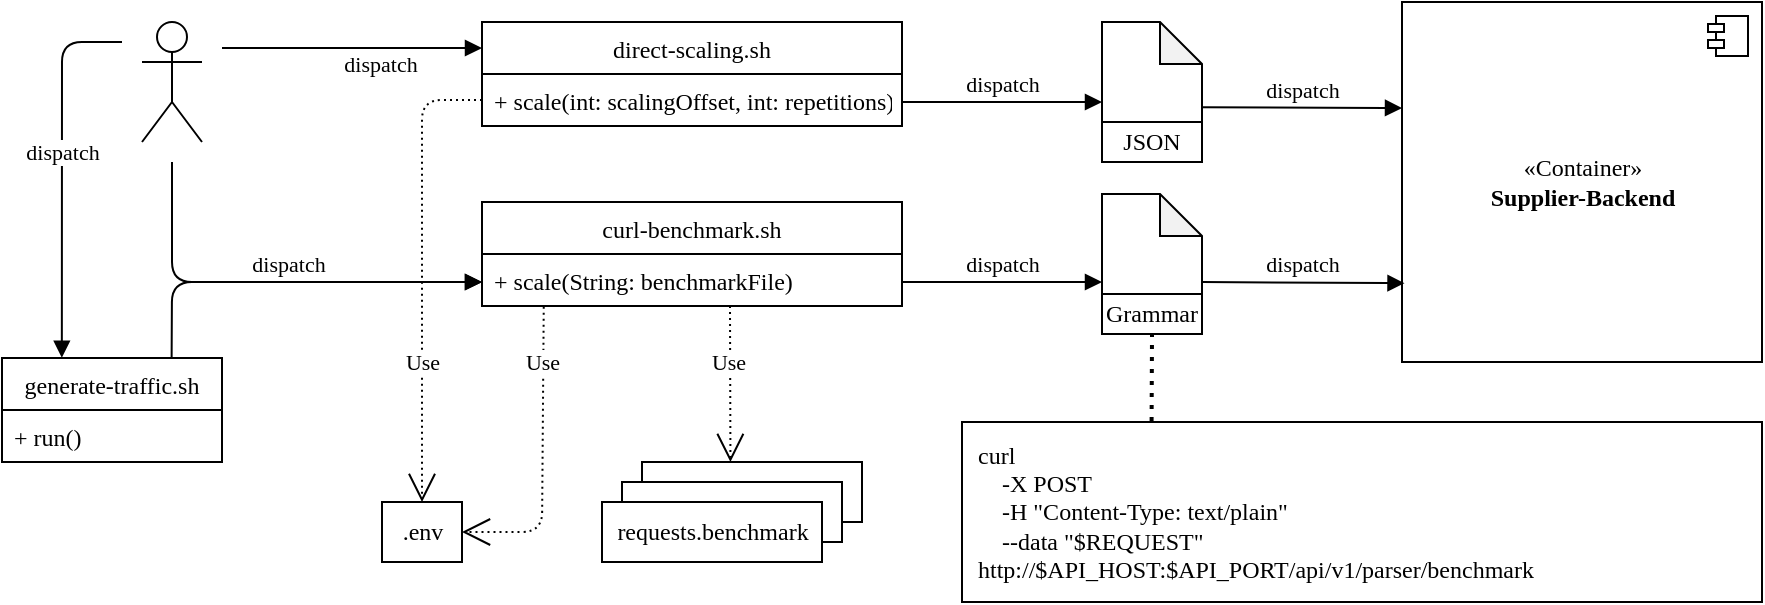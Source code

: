 <mxfile version="14.8.5" type="device" pages="4"><diagram name="Page-1" id="b5b7bab2-c9e2-2cf4-8b2a-24fd1a2a6d21"><mxGraphModel dx="675" dy="418" grid="1" gridSize="10" guides="1" tooltips="1" connect="1" arrows="1" fold="1" page="1" pageScale="1" pageWidth="827" pageHeight="1169" background="none" math="0" shadow="0"><root><mxCell id="0"/><mxCell id="1" parent="0"/><mxCell id="7fJfM2HBCUQq2p6MYu6D-7" value="«Container»&lt;br&gt;&lt;b&gt;Supplier-Backend&lt;/b&gt;" style="html=1;dropTarget=0;fontFamily=knuth;" parent="1" vertex="1"><mxGeometry x="1010" y="180" width="180" height="180" as="geometry"/></mxCell><mxCell id="7fJfM2HBCUQq2p6MYu6D-8" value="" style="shape=module;jettyWidth=8;jettyHeight=4;" parent="7fJfM2HBCUQq2p6MYu6D-7" vertex="1"><mxGeometry x="1" width="20" height="20" relative="1" as="geometry"><mxPoint x="-27" y="7" as="offset"/></mxGeometry></mxCell><mxCell id="7fJfM2HBCUQq2p6MYu6D-11" value="" style="shape=note;whiteSpace=wrap;html=1;backgroundOutline=1;darkOpacity=0.05;fontFamily=knuth;size=21;" parent="1" vertex="1"><mxGeometry x="860" y="190" width="50" height="50" as="geometry"/></mxCell><mxCell id="7fJfM2HBCUQq2p6MYu6D-12" value="JSON" style="rounded=0;whiteSpace=wrap;html=1;fontFamily=knuth;" parent="1" vertex="1"><mxGeometry x="860" y="240" width="50" height="20" as="geometry"/></mxCell><mxCell id="7fJfM2HBCUQq2p6MYu6D-13" value="" style="shape=note;whiteSpace=wrap;html=1;backgroundOutline=1;darkOpacity=0.05;fontFamily=knuth;size=21;" parent="1" vertex="1"><mxGeometry x="860" y="276" width="50" height="50" as="geometry"/></mxCell><mxCell id="7fJfM2HBCUQq2p6MYu6D-14" value="Grammar" style="rounded=0;whiteSpace=wrap;html=1;fontFamily=knuth;" parent="1" vertex="1"><mxGeometry x="860" y="326" width="50" height="20" as="geometry"/></mxCell><mxCell id="7fJfM2HBCUQq2p6MYu6D-15" value="dispatch" style="html=1;verticalAlign=bottom;endArrow=block;fontFamily=knuth;" parent="1" edge="1"><mxGeometry width="80" relative="1" as="geometry"><mxPoint x="910" y="232.58" as="sourcePoint"/><mxPoint x="1010" y="233" as="targetPoint"/></mxGeometry></mxCell><mxCell id="7fJfM2HBCUQq2p6MYu6D-16" value="dispatch" style="html=1;verticalAlign=bottom;endArrow=block;fontFamily=knuth;entryX=0.007;entryY=0.781;entryDx=0;entryDy=0;entryPerimeter=0;" parent="1" edge="1" target="7fJfM2HBCUQq2p6MYu6D-7"><mxGeometry width="80" relative="1" as="geometry"><mxPoint x="910" y="320.0" as="sourcePoint"/><mxPoint x="990" y="320.0" as="targetPoint"/></mxGeometry></mxCell><mxCell id="ZrkEN2d0o_SBdLG7V_t_-2" value="&lt;font face=&quot;Lucida Console&quot;&gt;&lt;span&gt;&amp;nbsp; curl&lt;/span&gt;&lt;br&gt;&lt;span&gt;&amp;nbsp; &amp;nbsp; &amp;nbsp; -X POST&lt;/span&gt;&lt;br&gt;&lt;span&gt;&amp;nbsp; &amp;nbsp; &amp;nbsp; -H &quot;Content-Type: text/plain&quot;&lt;/span&gt;&lt;br&gt;&lt;span&gt;&amp;nbsp; &amp;nbsp; &amp;nbsp; --data &quot;$REQUEST&quot;&lt;/span&gt;&lt;br&gt;&lt;span&gt;&amp;nbsp; http://$API_HOST:$API_PORT/api/v1/parser/benchmark&lt;/span&gt;&lt;/font&gt;" style="rounded=0;whiteSpace=wrap;html=1;align=left;" vertex="1" parent="1"><mxGeometry x="790" y="390" width="400" height="90" as="geometry"/></mxCell><mxCell id="ZrkEN2d0o_SBdLG7V_t_-3" value="" style="endArrow=none;dashed=1;html=1;strokeWidth=2;entryX=0.5;entryY=1;entryDx=0;entryDy=0;dashPattern=1 2;exitX=0.237;exitY=-0.005;exitDx=0;exitDy=0;exitPerimeter=0;" edge="1" parent="1" source="ZrkEN2d0o_SBdLG7V_t_-2" target="7fJfM2HBCUQq2p6MYu6D-14"><mxGeometry width="50" height="50" relative="1" as="geometry"><mxPoint x="905" y="389" as="sourcePoint"/><mxPoint x="920" y="190" as="targetPoint"/></mxGeometry></mxCell><mxCell id="ZrkEN2d0o_SBdLG7V_t_-9" value="direct-scaling.sh" style="swimlane;fontStyle=0;childLayout=stackLayout;horizontal=1;startSize=26;fillColor=none;horizontalStack=0;resizeParent=1;resizeParentMax=0;resizeLast=0;collapsible=1;marginBottom=0;fontFamily=knuth;" vertex="1" parent="1"><mxGeometry x="550" y="190" width="210" height="52" as="geometry"><mxRectangle x="170" y="250" width="80" height="26" as="alternateBounds"/></mxGeometry></mxCell><mxCell id="ZrkEN2d0o_SBdLG7V_t_-10" value="+ scale(int: scalingOffset, int: repetitions)" style="text;strokeColor=none;fillColor=none;align=left;verticalAlign=top;spacingLeft=4;spacingRight=4;overflow=hidden;rotatable=0;points=[[0,0.5],[1,0.5]];portConstraint=eastwest;fontFamily=knuth;" vertex="1" parent="ZrkEN2d0o_SBdLG7V_t_-9"><mxGeometry y="26" width="210" height="26" as="geometry"/></mxCell><mxCell id="ZrkEN2d0o_SBdLG7V_t_-13" value=".env" style="html=1;fontFamily=knuth;" vertex="1" parent="1"><mxGeometry x="500" y="430" width="40" height="30" as="geometry"/></mxCell><mxCell id="ZrkEN2d0o_SBdLG7V_t_-14" value="dispatch" style="html=1;verticalAlign=bottom;endArrow=block;fontFamily=knuth;" edge="1" parent="1"><mxGeometry width="80" relative="1" as="geometry"><mxPoint x="760" y="230" as="sourcePoint"/><mxPoint x="860" y="230.0" as="targetPoint"/></mxGeometry></mxCell><mxCell id="ZrkEN2d0o_SBdLG7V_t_-16" value="Use" style="endArrow=open;endSize=12;dashed=1;html=1;dashPattern=1 2;fontFamily=knuth;entryX=0.5;entryY=0;entryDx=0;entryDy=0;exitX=0;exitY=0.5;exitDx=0;exitDy=0;" edge="1" parent="1" source="ZrkEN2d0o_SBdLG7V_t_-10" target="ZrkEN2d0o_SBdLG7V_t_-13"><mxGeometry x="0.394" width="160" relative="1" as="geometry"><mxPoint x="600" y="180" as="sourcePoint"/><mxPoint x="720" y="130" as="targetPoint"/><Array as="points"><mxPoint x="520" y="229"/></Array><mxPoint as="offset"/></mxGeometry></mxCell><mxCell id="ZrkEN2d0o_SBdLG7V_t_-17" value="dispatch" style="html=1;verticalAlign=bottom;endArrow=block;fontFamily=knuth;" edge="1" parent="1"><mxGeometry width="80" relative="1" as="geometry"><mxPoint x="760" y="320" as="sourcePoint"/><mxPoint x="860" y="320.0" as="targetPoint"/></mxGeometry></mxCell><mxCell id="ZrkEN2d0o_SBdLG7V_t_-18" value="curl-benchmark.sh" style="swimlane;fontStyle=0;childLayout=stackLayout;horizontal=1;startSize=26;fillColor=none;horizontalStack=0;resizeParent=1;resizeParentMax=0;resizeLast=0;collapsible=1;marginBottom=0;fontFamily=knuth;" vertex="1" parent="1"><mxGeometry x="550" y="280" width="210" height="52" as="geometry"><mxRectangle x="170" y="250" width="80" height="26" as="alternateBounds"/></mxGeometry></mxCell><mxCell id="ZrkEN2d0o_SBdLG7V_t_-19" value="+ scale(String: benchmarkFile)" style="text;strokeColor=none;fillColor=none;align=left;verticalAlign=top;spacingLeft=4;spacingRight=4;overflow=hidden;rotatable=0;points=[[0,0.5],[1,0.5]];portConstraint=eastwest;fontFamily=knuth;" vertex="1" parent="ZrkEN2d0o_SBdLG7V_t_-18"><mxGeometry y="26" width="210" height="26" as="geometry"/></mxCell><mxCell id="ZrkEN2d0o_SBdLG7V_t_-20" value="Use" style="endArrow=open;endSize=12;dashed=1;html=1;dashPattern=1 2;fontFamily=knuth;entryX=1;entryY=0.5;entryDx=0;entryDy=0;exitX=0.147;exitY=1.016;exitDx=0;exitDy=0;exitPerimeter=0;" edge="1" parent="1" source="ZrkEN2d0o_SBdLG7V_t_-19" target="ZrkEN2d0o_SBdLG7V_t_-13"><mxGeometry x="-0.638" y="-1" width="160" relative="1" as="geometry"><mxPoint x="520" y="302.5" as="sourcePoint"/><mxPoint x="520" y="100" as="targetPoint"/><Array as="points"><mxPoint x="580" y="445"/></Array><mxPoint as="offset"/></mxGeometry></mxCell><mxCell id="ZrkEN2d0o_SBdLG7V_t_-22" value="" style="html=1;fontFamily=knuth;" vertex="1" parent="1"><mxGeometry x="630" y="410" width="110" height="30" as="geometry"/></mxCell><mxCell id="ZrkEN2d0o_SBdLG7V_t_-23" value="" style="html=1;fontFamily=knuth;" vertex="1" parent="1"><mxGeometry x="620" y="420" width="110" height="30" as="geometry"/></mxCell><mxCell id="ZrkEN2d0o_SBdLG7V_t_-24" value="requests.benchmark" style="html=1;fontFamily=knuth;" vertex="1" parent="1"><mxGeometry x="610" y="430" width="110" height="30" as="geometry"/></mxCell><mxCell id="ZrkEN2d0o_SBdLG7V_t_-25" value="Use" style="endArrow=open;endSize=12;dashed=1;html=1;dashPattern=1 2;fontFamily=knuth;entryX=0.402;entryY=0;entryDx=0;entryDy=0;entryPerimeter=0;" edge="1" parent="1" target="ZrkEN2d0o_SBdLG7V_t_-22"><mxGeometry x="-0.282" y="-1" width="160" relative="1" as="geometry"><mxPoint x="674" y="332" as="sourcePoint"/><mxPoint x="675" y="377" as="targetPoint"/><Array as="points"/><mxPoint as="offset"/></mxGeometry></mxCell><mxCell id="ZrkEN2d0o_SBdLG7V_t_-26" value="" style="shape=umlActor;verticalLabelPosition=bottom;verticalAlign=top;html=1;fontFamily=knuth;" vertex="1" parent="1"><mxGeometry x="380" y="190" width="30" height="60" as="geometry"/></mxCell><mxCell id="ZrkEN2d0o_SBdLG7V_t_-29" value="generate-traffic.sh" style="swimlane;fontStyle=0;childLayout=stackLayout;horizontal=1;startSize=26;fillColor=none;horizontalStack=0;resizeParent=1;resizeParentMax=0;resizeLast=0;collapsible=1;marginBottom=0;fontFamily=knuth;" vertex="1" parent="1"><mxGeometry x="310" y="358" width="110" height="52" as="geometry"><mxRectangle x="170" y="250" width="80" height="26" as="alternateBounds"/></mxGeometry></mxCell><mxCell id="ZrkEN2d0o_SBdLG7V_t_-30" value="+ run()" style="text;strokeColor=none;fillColor=none;align=left;verticalAlign=top;spacingLeft=4;spacingRight=4;overflow=hidden;rotatable=0;points=[[0,0.5],[1,0.5]];portConstraint=eastwest;fontFamily=knuth;" vertex="1" parent="ZrkEN2d0o_SBdLG7V_t_-29"><mxGeometry y="26" width="110" height="26" as="geometry"/></mxCell><mxCell id="ZrkEN2d0o_SBdLG7V_t_-31" value="dispatch" style="html=1;verticalAlign=bottom;endArrow=block;fontFamily=knuth;exitX=0.771;exitY=0.003;exitDx=0;exitDy=0;exitPerimeter=0;" edge="1" parent="1" source="ZrkEN2d0o_SBdLG7V_t_-29"><mxGeometry width="80" relative="1" as="geometry"><mxPoint x="395" y="358" as="sourcePoint"/><mxPoint x="550" y="320.0" as="targetPoint"/><Array as="points"><mxPoint x="395" y="320"/></Array></mxGeometry></mxCell><mxCell id="ZrkEN2d0o_SBdLG7V_t_-33" value="" style="html=1;verticalAlign=bottom;endArrow=block;fontFamily=knuth;" edge="1" parent="1"><mxGeometry width="80" relative="1" as="geometry"><mxPoint x="395" y="260" as="sourcePoint"/><mxPoint x="550" y="320.0" as="targetPoint"/><Array as="points"><mxPoint x="395" y="320"/></Array></mxGeometry></mxCell><mxCell id="ZrkEN2d0o_SBdLG7V_t_-36" value="dispatch" style="html=1;verticalAlign=bottom;endArrow=block;fontFamily=knuth;entryX=0.272;entryY=-0.002;entryDx=0;entryDy=0;entryPerimeter=0;" edge="1" parent="1" target="ZrkEN2d0o_SBdLG7V_t_-29"><mxGeometry width="80" relative="1" as="geometry"><mxPoint x="370" y="200" as="sourcePoint"/><mxPoint x="340" y="350" as="targetPoint"/><Array as="points"><mxPoint x="340" y="200"/></Array></mxGeometry></mxCell><mxCell id="ZrkEN2d0o_SBdLG7V_t_-37" value="dispatch" style="html=1;verticalAlign=bottom;endArrow=block;fontFamily=knuth;entryX=0;entryY=0.25;entryDx=0;entryDy=0;" edge="1" parent="1" target="ZrkEN2d0o_SBdLG7V_t_-9"><mxGeometry x="0.209" y="-17" width="80" relative="1" as="geometry"><mxPoint x="420" y="203" as="sourcePoint"/><mxPoint x="347.5" y="368" as="targetPoint"/><Array as="points"><mxPoint x="450" y="203"/></Array><mxPoint as="offset"/></mxGeometry></mxCell></root></mxGraphModel></diagram><diagram id="YslP9RhenW2qwJd2HBYW" name="Page-2"><mxGraphModel dx="1331" dy="861" grid="1" gridSize="10" guides="1" tooltips="1" connect="1" arrows="1" fold="1" page="1" pageScale="1" pageWidth="827" pageHeight="1169" math="0" shadow="0"><root><mxCell id="bHKmyir--BnA7JFqPqIM-0"/><mxCell id="bHKmyir--BnA7JFqPqIM-1" parent="bHKmyir--BnA7JFqPqIM-0"/><mxCell id="bHKmyir--BnA7JFqPqIM-2" value="BenchmarkService" style="swimlane;fontStyle=1;align=center;verticalAlign=top;childLayout=stackLayout;horizontal=1;startSize=26;horizontalStack=0;resizeParent=1;resizeParentMax=0;resizeLast=0;collapsible=1;marginBottom=0;fontFamily=knuth;" vertex="1" parent="bHKmyir--BnA7JFqPqIM-1"><mxGeometry x="567" y="80" width="260" height="150" as="geometry"/></mxCell><mxCell id="bHKmyir--BnA7JFqPqIM-3" value="- amqService: AmqService&#10;- payOptionGenerator: PayOptionGenerator&#10;- pathGenerator: PathGenerator&#10;- destGenerator: DestGenerator&#10;- persistenceService: PersistenceService" style="text;strokeColor=none;fillColor=none;align=left;verticalAlign=top;spacingLeft=4;spacingRight=4;overflow=hidden;rotatable=0;points=[[0,0.5],[1,0.5]];portConstraint=eastwest;fontFamily=knuth;" vertex="1" parent="bHKmyir--BnA7JFqPqIM-2"><mxGeometry y="26" width="260" height="84" as="geometry"/></mxCell><mxCell id="bHKmyir--BnA7JFqPqIM-4" value="" style="line;strokeWidth=1;fillColor=none;align=left;verticalAlign=middle;spacingTop=-1;spacingLeft=3;spacingRight=3;rotatable=0;labelPosition=right;points=[];portConstraint=eastwest;fontFamily=knuth;" vertex="1" parent="bHKmyir--BnA7JFqPqIM-2"><mxGeometry y="110" width="260" height="8" as="geometry"/></mxCell><mxCell id="bHKmyir--BnA7JFqPqIM-5" value="+ benchmark(parsedInstruction: parsedInstruction)" style="text;strokeColor=none;fillColor=none;align=left;verticalAlign=top;spacingLeft=4;spacingRight=4;overflow=hidden;rotatable=0;points=[[0,0.5],[1,0.5]];portConstraint=eastwest;fontFamily=knuth;" vertex="1" parent="bHKmyir--BnA7JFqPqIM-2"><mxGeometry y="118" width="260" height="32" as="geometry"/></mxCell><mxCell id="bHKmyir--BnA7JFqPqIM-44" value="return" style="html=1;verticalAlign=bottom;endArrow=open;dashed=1;endSize=8;dashPattern=1 2;fontFamily=knuth;entryX=0.5;entryY=0;entryDx=0;entryDy=0;" edge="1" parent="bHKmyir--BnA7JFqPqIM-2" target="bHKmyir--BnA7JFqPqIM-40"><mxGeometry x="0.039" relative="1" as="geometry"><mxPoint x="147.16" y="150.0" as="sourcePoint"/><mxPoint x="147.16" y="30.0" as="targetPoint"/><mxPoint as="offset"/></mxGeometry></mxCell><mxCell id="bHKmyir--BnA7JFqPqIM-7" value="«interface»&#10;InstructionGenerator" style="swimlane;fontStyle=0;childLayout=stackLayout;horizontal=1;startSize=40;fillColor=none;horizontalStack=0;resizeParent=1;resizeParentMax=0;resizeLast=0;collapsible=1;marginBottom=0;fontFamily=knuth;" vertex="1" parent="bHKmyir--BnA7JFqPqIM-1"><mxGeometry x="220" y="307" width="230" height="74" as="geometry"/></mxCell><mxCell id="bHKmyir--BnA7JFqPqIM-8" value="+ getSupplier(request: ParsedInstruction)" style="text;strokeColor=none;fillColor=none;align=left;verticalAlign=top;spacingLeft=4;spacingRight=4;overflow=hidden;rotatable=0;points=[[0,0.5],[1,0.5]];portConstraint=eastwest;fontStyle=4" vertex="1" parent="bHKmyir--BnA7JFqPqIM-7"><mxGeometry y="40" width="230" height="34" as="geometry"/></mxCell><mxCell id="bHKmyir--BnA7JFqPqIM-13" value="" style="endArrow=none;endSize=16;endFill=0;html=1;dashed=1;dashPattern=1 2;fontFamily=knuth;exitX=0.5;exitY=0;exitDx=0;exitDy=0;" edge="1" parent="bHKmyir--BnA7JFqPqIM-1" source="bHKmyir--BnA7JFqPqIM-18"><mxGeometry width="160" relative="1" as="geometry"><mxPoint x="520" y="477" as="sourcePoint"/><mxPoint x="585" y="550" as="targetPoint"/><Array as="points"/></mxGeometry></mxCell><mxCell id="bHKmyir--BnA7JFqPqIM-14" value="PayOptionGenerator" style="swimlane;fontStyle=1;align=center;verticalAlign=top;childLayout=stackLayout;horizontal=1;startSize=26;horizontalStack=0;resizeParent=1;resizeParentMax=0;resizeLast=0;collapsible=1;marginBottom=0;fontFamily=knuth;" vertex="1" parent="bHKmyir--BnA7JFqPqIM-1"><mxGeometry x="220" y="597" width="230" height="86" as="geometry"/></mxCell><mxCell id="bHKmyir--BnA7JFqPqIM-15" value="- xmlPath: String" style="text;strokeColor=none;fillColor=none;align=left;verticalAlign=top;spacingLeft=4;spacingRight=4;overflow=hidden;rotatable=0;points=[[0,0.5],[1,0.5]];portConstraint=eastwest;" vertex="1" parent="bHKmyir--BnA7JFqPqIM-14"><mxGeometry y="26" width="230" height="26" as="geometry"/></mxCell><mxCell id="bHKmyir--BnA7JFqPqIM-16" value="" style="line;strokeWidth=1;fillColor=none;align=left;verticalAlign=middle;spacingTop=-1;spacingLeft=3;spacingRight=3;rotatable=0;labelPosition=right;points=[];portConstraint=eastwest;" vertex="1" parent="bHKmyir--BnA7JFqPqIM-14"><mxGeometry y="52" width="230" height="8" as="geometry"/></mxCell><mxCell id="bHKmyir--BnA7JFqPqIM-17" value="+ getSupplier(request: ParsedInstruction)" style="text;strokeColor=none;fillColor=none;align=left;verticalAlign=top;spacingLeft=4;spacingRight=4;overflow=hidden;rotatable=0;points=[[0,0.5],[1,0.5]];portConstraint=eastwest;fontStyle=0" vertex="1" parent="bHKmyir--BnA7JFqPqIM-14"><mxGeometry y="60" width="230" height="26" as="geometry"/></mxCell><mxCell id="bHKmyir--BnA7JFqPqIM-18" value="PathGenerator" style="swimlane;fontStyle=1;align=center;verticalAlign=top;childLayout=stackLayout;horizontal=1;startSize=26;horizontalStack=0;resizeParent=1;resizeParentMax=0;resizeLast=0;collapsible=1;marginBottom=0;fontFamily=knuth;" vertex="1" parent="bHKmyir--BnA7JFqPqIM-1"><mxGeometry x="470" y="597" width="230" height="86" as="geometry"/></mxCell><mxCell id="bHKmyir--BnA7JFqPqIM-19" value="- xPaths: Map&lt;String, String&gt;" style="text;strokeColor=none;fillColor=none;align=left;verticalAlign=top;spacingLeft=4;spacingRight=4;overflow=hidden;rotatable=0;points=[[0,0.5],[1,0.5]];portConstraint=eastwest;" vertex="1" parent="bHKmyir--BnA7JFqPqIM-18"><mxGeometry y="26" width="230" height="26" as="geometry"/></mxCell><mxCell id="bHKmyir--BnA7JFqPqIM-20" value="" style="line;strokeWidth=1;fillColor=none;align=left;verticalAlign=middle;spacingTop=-1;spacingLeft=3;spacingRight=3;rotatable=0;labelPosition=right;points=[];portConstraint=eastwest;" vertex="1" parent="bHKmyir--BnA7JFqPqIM-18"><mxGeometry y="52" width="230" height="8" as="geometry"/></mxCell><mxCell id="bHKmyir--BnA7JFqPqIM-21" value="+ getSupplier(request: ParsedInstruction)" style="text;strokeColor=none;fillColor=none;align=left;verticalAlign=top;spacingLeft=4;spacingRight=4;overflow=hidden;rotatable=0;points=[[0,0.5],[1,0.5]];portConstraint=eastwest;fontStyle=0" vertex="1" parent="bHKmyir--BnA7JFqPqIM-18"><mxGeometry y="60" width="230" height="26" as="geometry"/></mxCell><mxCell id="bHKmyir--BnA7JFqPqIM-22" value="DestGenerator" style="swimlane;fontStyle=1;align=center;verticalAlign=top;childLayout=stackLayout;horizontal=1;startSize=26;horizontalStack=0;resizeParent=1;resizeParentMax=0;resizeLast=0;collapsible=1;marginBottom=0;fontFamily=knuth;" vertex="1" parent="bHKmyir--BnA7JFqPqIM-1"><mxGeometry x="720" y="597" width="230" height="86" as="geometry"/></mxCell><mxCell id="bHKmyir--BnA7JFqPqIM-23" value="- amqProperties: ActivemqProperties" style="text;strokeColor=none;fillColor=none;align=left;verticalAlign=top;spacingLeft=4;spacingRight=4;overflow=hidden;rotatable=0;points=[[0,0.5],[1,0.5]];portConstraint=eastwest;" vertex="1" parent="bHKmyir--BnA7JFqPqIM-22"><mxGeometry y="26" width="230" height="26" as="geometry"/></mxCell><mxCell id="bHKmyir--BnA7JFqPqIM-24" value="" style="line;strokeWidth=1;fillColor=none;align=left;verticalAlign=middle;spacingTop=-1;spacingLeft=3;spacingRight=3;rotatable=0;labelPosition=right;points=[];portConstraint=eastwest;" vertex="1" parent="bHKmyir--BnA7JFqPqIM-22"><mxGeometry y="52" width="230" height="8" as="geometry"/></mxCell><mxCell id="bHKmyir--BnA7JFqPqIM-25" value="+ getSupplier(request: ParsedInstruction)" style="text;strokeColor=none;fillColor=none;align=left;verticalAlign=top;spacingLeft=4;spacingRight=4;overflow=hidden;rotatable=0;points=[[0,0.5],[1,0.5]];portConstraint=eastwest;fontStyle=0" vertex="1" parent="bHKmyir--BnA7JFqPqIM-22"><mxGeometry y="60" width="230" height="26" as="geometry"/></mxCell><mxCell id="bHKmyir--BnA7JFqPqIM-26" value="Extends" style="endArrow=block;endSize=16;endFill=0;html=1;dashed=1;dashPattern=1 2;fontFamily=knuth;entryX=0.498;entryY=1.039;entryDx=0;entryDy=0;entryPerimeter=0;exitX=0.5;exitY=0;exitDx=0;exitDy=0;" edge="1" parent="bHKmyir--BnA7JFqPqIM-1" source="bHKmyir--BnA7JFqPqIM-14" target="bHKmyir--BnA7JFqPqIM-8"><mxGeometry width="160" relative="1" as="geometry"><mxPoint x="335" y="530" as="sourcePoint"/><mxPoint x="525" y="407" as="targetPoint"/></mxGeometry></mxCell><mxCell id="bHKmyir--BnA7JFqPqIM-27" value="" style="endArrow=none;endSize=16;endFill=0;html=1;dashed=1;dashPattern=1 2;fontFamily=knuth;exitX=0.5;exitY=0;exitDx=0;exitDy=0;" edge="1" parent="bHKmyir--BnA7JFqPqIM-1" source="bHKmyir--BnA7JFqPqIM-22"><mxGeometry width="160" relative="1" as="geometry"><mxPoint x="285" y="607" as="sourcePoint"/><mxPoint x="340" y="550" as="targetPoint"/><Array as="points"><mxPoint x="835" y="550"/></Array></mxGeometry></mxCell><mxCell id="bHKmyir--BnA7JFqPqIM-28" value="return" style="html=1;verticalAlign=bottom;endArrow=open;dashed=1;endSize=8;dashPattern=1 2;fontFamily=knuth;" edge="1" parent="bHKmyir--BnA7JFqPqIM-1"><mxGeometry x="-0.333" relative="1" as="geometry"><mxPoint x="334.66" y="307" as="sourcePoint"/><mxPoint x="334.66" y="187" as="targetPoint"/><mxPoint as="offset"/></mxGeometry></mxCell><mxCell id="bHKmyir--BnA7JFqPqIM-29" value="Use" style="endArrow=open;endSize=12;dashed=1;html=1;dashPattern=1 2;fontFamily=knuth;exitX=0;exitY=0.5;exitDx=0;exitDy=0;entryX=1.011;entryY=0.082;entryDx=0;entryDy=0;entryPerimeter=0;" edge="1" parent="bHKmyir--BnA7JFqPqIM-1" source="bHKmyir--BnA7JFqPqIM-3" target="bHKmyir--BnA7JFqPqIM-34"><mxGeometry width="160" relative="1" as="geometry"><mxPoint x="-200" y="144" as="sourcePoint"/><mxPoint x="380" y="150" as="targetPoint"/><Array as="points"/></mxGeometry></mxCell><mxCell id="bHKmyir--BnA7JFqPqIM-33" value="«interface»&#10;Supplier&lt;T&gt;" style="swimlane;fontStyle=0;childLayout=stackLayout;horizontal=1;startSize=40;fillColor=none;horizontalStack=0;resizeParent=1;resizeParentMax=0;resizeLast=0;collapsible=1;marginBottom=0;fontFamily=knuth;" vertex="1" parent="bHKmyir--BnA7JFqPqIM-1"><mxGeometry x="300" y="107" width="70" height="74" as="geometry"/></mxCell><mxCell id="bHKmyir--BnA7JFqPqIM-34" value="+ get(): T" style="text;strokeColor=none;fillColor=none;align=left;verticalAlign=top;spacingLeft=4;spacingRight=4;overflow=hidden;rotatable=0;points=[[0,0.5],[1,0.5]];portConstraint=eastwest;fontStyle=4" vertex="1" parent="bHKmyir--BnA7JFqPqIM-33"><mxGeometry y="40" width="70" height="34" as="geometry"/></mxCell><mxCell id="bHKmyir--BnA7JFqPqIM-35" value="Message" style="html=1;fontFamily=knuth;" vertex="1" parent="bHKmyir--BnA7JFqPqIM-1"><mxGeometry x="659.5" y="450" width="110" height="50" as="geometry"/></mxCell><mxCell id="bHKmyir--BnA7JFqPqIM-40" value="MessageBuilder" style="swimlane;fontStyle=0;childLayout=stackLayout;horizontal=1;startSize=40;fillColor=none;horizontalStack=0;resizeParent=1;resizeParentMax=0;resizeLast=0;collapsible=1;marginBottom=0;fontFamily=knuth;" vertex="1" parent="bHKmyir--BnA7JFqPqIM-1"><mxGeometry x="657" y="307" width="115" height="74" as="geometry"/></mxCell><mxCell id="bHKmyir--BnA7JFqPqIM-41" value="+ build(): Message" style="text;strokeColor=none;fillColor=none;align=left;verticalAlign=top;spacingLeft=4;spacingRight=4;overflow=hidden;rotatable=0;points=[[0,0.5],[1,0.5]];portConstraint=eastwest;fontStyle=0" vertex="1" parent="bHKmyir--BnA7JFqPqIM-40"><mxGeometry y="40" width="115" height="34" as="geometry"/></mxCell><mxCell id="bHKmyir--BnA7JFqPqIM-47" value="3" style="endArrow=open;html=1;endSize=12;startArrow=diamondThin;startSize=14;startFill=0;edgeStyle=orthogonalEdgeStyle;align=left;verticalAlign=bottom;dashed=1;dashPattern=1 2;fontFamily=knuth;entryX=0.994;entryY=0.412;entryDx=0;entryDy=0;entryPerimeter=0;exitX=0.142;exitY=1;exitDx=0;exitDy=0;exitPerimeter=0;" edge="1" parent="bHKmyir--BnA7JFqPqIM-1" source="bHKmyir--BnA7JFqPqIM-5" target="bHKmyir--BnA7JFqPqIM-7"><mxGeometry x="-0.734" y="3" relative="1" as="geometry"><mxPoint x="540" y="250" as="sourcePoint"/><mxPoint x="700" y="250" as="targetPoint"/><Array as="points"><mxPoint x="567" y="337"/><mxPoint x="449" y="337"/></Array><mxPoint as="offset"/></mxGeometry></mxCell><mxCell id="bHKmyir--BnA7JFqPqIM-45" value="return" style="html=1;verticalAlign=bottom;endArrow=open;dashed=1;endSize=8;dashPattern=1 2;fontFamily=knuth;" edge="1" parent="bHKmyir--BnA7JFqPqIM-1"><mxGeometry x="0.039" relative="1" as="geometry"><mxPoint x="715" y="381" as="sourcePoint"/><mxPoint x="715" y="450" as="targetPoint"/><mxPoint as="offset"/><Array as="points"/></mxGeometry></mxCell></root></mxGraphModel></diagram><diagram id="NQ-_D3a6-NWCfaNbsrz_" name="Page-3"><mxGraphModel dx="1616" dy="964" grid="1" gridSize="10" guides="1" tooltips="1" connect="1" arrows="1" fold="1" page="1" pageScale="1" pageWidth="827" pageHeight="1169" math="0" shadow="0"><root><mxCell id="3GKFCN3sWhX7KaNnAcDw-0"/><mxCell id="3GKFCN3sWhX7KaNnAcDw-1" parent="3GKFCN3sWhX7KaNnAcDw-0"/><mxCell id="3GKFCN3sWhX7KaNnAcDw-2" value="AmqService" style="swimlane;fontStyle=1;align=center;verticalAlign=top;childLayout=stackLayout;horizontal=1;startSize=26;horizontalStack=0;resizeParent=1;resizeParentMax=0;resizeLast=0;collapsible=1;marginBottom=0;fontFamily=knuth;" vertex="1" parent="3GKFCN3sWhX7KaNnAcDw-1"><mxGeometry x="170" y="280" width="200" height="86" as="geometry"/></mxCell><mxCell id="3GKFCN3sWhX7KaNnAcDw-3" value="- workerService: WorkerService" style="text;strokeColor=none;fillColor=none;align=left;verticalAlign=top;spacingLeft=4;spacingRight=4;overflow=hidden;rotatable=0;points=[[0,0.5],[1,0.5]];portConstraint=eastwest;" vertex="1" parent="3GKFCN3sWhX7KaNnAcDw-2"><mxGeometry y="26" width="200" height="26" as="geometry"/></mxCell><mxCell id="3GKFCN3sWhX7KaNnAcDw-4" value="" style="line;strokeWidth=1;fillColor=none;align=left;verticalAlign=middle;spacingTop=-1;spacingLeft=3;spacingRight=3;rotatable=0;labelPosition=right;points=[];portConstraint=eastwest;" vertex="1" parent="3GKFCN3sWhX7KaNnAcDw-2"><mxGeometry y="52" width="200" height="8" as="geometry"/></mxCell><mxCell id="3GKFCN3sWhX7KaNnAcDw-5" value="+ onMessage(message: Message)" style="text;strokeColor=none;fillColor=none;align=left;verticalAlign=top;spacingLeft=4;spacingRight=4;overflow=hidden;rotatable=0;points=[[0,0.5],[1,0.5]];portConstraint=eastwest;" vertex="1" parent="3GKFCN3sWhX7KaNnAcDw-2"><mxGeometry y="60" width="200" height="26" as="geometry"/></mxCell><mxCell id="3GKFCN3sWhX7KaNnAcDw-6" value="WorkerService" style="swimlane;fontStyle=1;align=center;verticalAlign=top;childLayout=stackLayout;horizontal=1;startSize=26;horizontalStack=0;resizeParent=1;resizeParentMax=0;resizeLast=0;collapsible=1;marginBottom=0;fontFamily=knuth;" vertex="1" parent="3GKFCN3sWhX7KaNnAcDw-1"><mxGeometry x="150" y="110" width="240" height="114" as="geometry"/></mxCell><mxCell id="3GKFCN3sWhX7KaNnAcDw-7" value="- persistenceService: PersistenceService&#10;- objectMapper: ObjectMapper&#10;- extractionService: ExtractionService" style="text;strokeColor=none;fillColor=none;align=left;verticalAlign=top;spacingLeft=4;spacingRight=4;overflow=hidden;rotatable=0;points=[[0,0.5],[1,0.5]];portConstraint=eastwest;" vertex="1" parent="3GKFCN3sWhX7KaNnAcDw-6"><mxGeometry y="26" width="240" height="54" as="geometry"/></mxCell><mxCell id="3GKFCN3sWhX7KaNnAcDw-8" value="" style="line;strokeWidth=1;fillColor=none;align=left;verticalAlign=middle;spacingTop=-1;spacingLeft=3;spacingRight=3;rotatable=0;labelPosition=right;points=[];portConstraint=eastwest;" vertex="1" parent="3GKFCN3sWhX7KaNnAcDw-6"><mxGeometry y="80" width="240" height="8" as="geometry"/></mxCell><mxCell id="3GKFCN3sWhX7KaNnAcDw-9" value="+ work(msgBody: String)" style="text;strokeColor=none;fillColor=none;align=left;verticalAlign=top;spacingLeft=4;spacingRight=4;overflow=hidden;rotatable=0;points=[[0,0.5],[1,0.5]];portConstraint=eastwest;" vertex="1" parent="3GKFCN3sWhX7KaNnAcDw-6"><mxGeometry y="88" width="240" height="26" as="geometry"/></mxCell><mxCell id="-bFrlgtoFH6Ik9JOJzlM-0" value="«interface»&#10;Message" style="swimlane;fontStyle=0;childLayout=stackLayout;horizontal=1;startSize=74;fillColor=none;horizontalStack=0;resizeParent=1;resizeParentMax=0;resizeLast=0;collapsible=1;marginBottom=0;fontFamily=knuth;" vertex="1" parent="3GKFCN3sWhX7KaNnAcDw-1"><mxGeometry x="235" y="435" width="70" height="44" as="geometry"/></mxCell><mxCell id="-bFrlgtoFH6Ik9JOJzlM-4" value="dispatch" style="html=1;verticalAlign=bottom;startArrow=oval;startFill=1;endArrow=block;startSize=8;dashed=1;dashPattern=1 2;fontFamily=knuth;exitX=0.5;exitY=0;exitDx=0;exitDy=0;" edge="1" parent="3GKFCN3sWhX7KaNnAcDw-1" source="-bFrlgtoFH6Ik9JOJzlM-0"><mxGeometry width="60" relative="1" as="geometry"><mxPoint x="340" y="356" as="sourcePoint"/><mxPoint x="270" y="366" as="targetPoint"/></mxGeometry></mxCell><mxCell id="-bFrlgtoFH6Ik9JOJzlM-12" value="" style="endArrow=diamondThin;endFill=0;endSize=24;html=1;dashed=1;dashPattern=1 2;fontFamily=knuth;entryX=0.5;entryY=0;entryDx=0;entryDy=0;exitX=0.501;exitY=1.077;exitDx=0;exitDy=0;exitPerimeter=0;" edge="1" parent="3GKFCN3sWhX7KaNnAcDw-1" source="3GKFCN3sWhX7KaNnAcDw-9" target="3GKFCN3sWhX7KaNnAcDw-2"><mxGeometry width="160" relative="1" as="geometry"><mxPoint x="270" y="230" as="sourcePoint"/><mxPoint x="20" y="253" as="targetPoint"/></mxGeometry></mxCell><mxCell id="-bFrlgtoFH6Ik9JOJzlM-17" value="ObjectMapper" style="swimlane;fontStyle=0;childLayout=stackLayout;horizontal=1;startSize=26;fillColor=none;horizontalStack=0;resizeParent=1;resizeParentMax=0;resizeLast=0;collapsible=1;marginBottom=0;fontFamily=knuth;" vertex="1" parent="3GKFCN3sWhX7KaNnAcDw-1"><mxGeometry x="510" y="110" width="380" height="52" as="geometry"/></mxCell><mxCell id="-bFrlgtoFH6Ik9JOJzlM-18" value="+ &lt;T&gt; readValue(content: String, valueType: Class&lt;T&gt;): T" style="text;strokeColor=none;fillColor=none;align=left;verticalAlign=top;spacingLeft=4;spacingRight=4;overflow=hidden;rotatable=0;points=[[0,0.5],[1,0.5]];portConstraint=eastwest;" vertex="1" parent="-bFrlgtoFH6Ik9JOJzlM-17"><mxGeometry y="26" width="380" height="26" as="geometry"/></mxCell><mxCell id="-bFrlgtoFH6Ik9JOJzlM-21" value="" style="endArrow=diamondThin;endFill=0;endSize=24;html=1;dashed=1;dashPattern=1 2;fontFamily=knuth;" edge="1" parent="3GKFCN3sWhX7KaNnAcDw-1"><mxGeometry width="160" relative="1" as="geometry"><mxPoint x="510" y="135.58" as="sourcePoint"/><mxPoint x="394" y="135.58" as="targetPoint"/></mxGeometry></mxCell><mxCell id="-bFrlgtoFH6Ik9JOJzlM-22" value="InputPaymentMsg" style="html=1;fontFamily=knuth;" vertex="1" parent="3GKFCN3sWhX7KaNnAcDw-1"><mxGeometry x="1030" y="124" width="110" height="50" as="geometry"/></mxCell><mxCell id="-bFrlgtoFH6Ik9JOJzlM-23" value="return" style="html=1;verticalAlign=bottom;endArrow=open;dashed=1;endSize=8;dashPattern=1 2;fontFamily=knuth;entryX=0;entryY=0.25;entryDx=0;entryDy=0;exitX=0.996;exitY=-0.006;exitDx=0;exitDy=0;exitPerimeter=0;" edge="1" parent="3GKFCN3sWhX7KaNnAcDw-1" source="-bFrlgtoFH6Ik9JOJzlM-18" target="-bFrlgtoFH6Ik9JOJzlM-22"><mxGeometry relative="1" as="geometry"><mxPoint x="900" y="140" as="sourcePoint"/><mxPoint x="400" y="340" as="targetPoint"/></mxGeometry></mxCell><mxCell id="-bFrlgtoFH6Ik9JOJzlM-35" value="ExtractionService" style="swimlane;fontStyle=0;childLayout=stackLayout;horizontal=1;startSize=26;fillColor=none;horizontalStack=0;resizeParent=1;resizeParentMax=0;resizeLast=0;collapsible=1;marginBottom=0;fontFamily=knuth;" vertex="1" parent="3GKFCN3sWhX7KaNnAcDw-1"><mxGeometry x="510" y="230" width="380" height="52" as="geometry"/></mxCell><mxCell id="-bFrlgtoFH6Ik9JOJzlM-36" value="- createPayment(inputMsg: InputPaymentMessage): OutputMessage" style="text;strokeColor=none;fillColor=none;align=left;verticalAlign=top;spacingLeft=4;spacingRight=4;overflow=hidden;rotatable=0;points=[[0,0.5],[1,0.5]];portConstraint=eastwest;" vertex="1" parent="-bFrlgtoFH6Ik9JOJzlM-35"><mxGeometry y="26" width="380" height="26" as="geometry"/></mxCell><mxCell id="-bFrlgtoFH6Ik9JOJzlM-46" value="PersistenceService" style="swimlane;fontStyle=1;align=center;verticalAlign=top;childLayout=stackLayout;horizontal=1;startSize=26;horizontalStack=0;resizeParent=1;resizeParentMax=0;resizeLast=0;collapsible=1;marginBottom=0;fontFamily=knuth;" vertex="1" parent="3GKFCN3sWhX7KaNnAcDw-1"><mxGeometry x="585" y="345" width="230" height="114" as="geometry"/></mxCell><mxCell id="-bFrlgtoFH6Ik9JOJzlM-47" value="- jmsTemplate: JmsTemplate&#10;- persistenceQueue: String&#10;- objectMapper: ObjectMapper" style="text;strokeColor=none;fillColor=none;align=left;verticalAlign=top;spacingLeft=4;spacingRight=4;overflow=hidden;rotatable=0;points=[[0,0.5],[1,0.5]];portConstraint=eastwest;" vertex="1" parent="-bFrlgtoFH6Ik9JOJzlM-46"><mxGeometry y="26" width="230" height="54" as="geometry"/></mxCell><mxCell id="-bFrlgtoFH6Ik9JOJzlM-48" value="" style="line;strokeWidth=1;fillColor=none;align=left;verticalAlign=middle;spacingTop=-1;spacingLeft=3;spacingRight=3;rotatable=0;labelPosition=right;points=[];portConstraint=eastwest;" vertex="1" parent="-bFrlgtoFH6Ik9JOJzlM-46"><mxGeometry y="80" width="230" height="8" as="geometry"/></mxCell><mxCell id="-bFrlgtoFH6Ik9JOJzlM-49" value="+ save(outputMsg: OutputPaymentMsg)" style="text;strokeColor=none;fillColor=none;align=left;verticalAlign=top;spacingLeft=4;spacingRight=4;overflow=hidden;rotatable=0;points=[[0,0.5],[1,0.5]];portConstraint=eastwest;" vertex="1" parent="-bFrlgtoFH6Ik9JOJzlM-46"><mxGeometry y="88" width="230" height="26" as="geometry"/></mxCell><mxCell id="-bFrlgtoFH6Ik9JOJzlM-50" value="" style="endArrow=diamondThin;endFill=0;endSize=24;html=1;dashed=1;dashPattern=1 2;fontFamily=knuth;entryX=0.5;entryY=0;entryDx=0;entryDy=0;exitX=0.499;exitY=1.064;exitDx=0;exitDy=0;exitPerimeter=0;" edge="1" parent="3GKFCN3sWhX7KaNnAcDw-1" source="-bFrlgtoFH6Ik9JOJzlM-18" target="-bFrlgtoFH6Ik9JOJzlM-35"><mxGeometry width="160" relative="1" as="geometry"><mxPoint x="700" y="170" as="sourcePoint"/><mxPoint x="690" y="210" as="targetPoint"/></mxGeometry></mxCell><mxCell id="-bFrlgtoFH6Ik9JOJzlM-51" value="" style="endArrow=diamondThin;endFill=0;endSize=24;html=1;dashed=1;dashPattern=1 2;fontFamily=knuth;exitX=0.5;exitY=0;exitDx=0;exitDy=0;entryX=0.499;entryY=1.051;entryDx=0;entryDy=0;entryPerimeter=0;" edge="1" parent="3GKFCN3sWhX7KaNnAcDw-1" source="-bFrlgtoFH6Ik9JOJzlM-46" target="-bFrlgtoFH6Ik9JOJzlM-36"><mxGeometry width="160" relative="1" as="geometry"><mxPoint x="709.62" y="173.664" as="sourcePoint"/><mxPoint x="700" y="290" as="targetPoint"/></mxGeometry></mxCell><mxCell id="-bFrlgtoFH6Ik9JOJzlM-52" value="" style="endArrow=none;endFill=0;endSize=24;html=1;dashed=1;dashPattern=1 2;fontFamily=knuth;exitX=0;exitY=0.5;exitDx=0;exitDy=0;" edge="1" parent="3GKFCN3sWhX7KaNnAcDw-1" source="-bFrlgtoFH6Ik9JOJzlM-47"><mxGeometry width="160" relative="1" as="geometry"><mxPoint x="500" y="380" as="sourcePoint"/><mxPoint x="470" y="140" as="targetPoint"/><Array as="points"><mxPoint x="470" y="398"/></Array></mxGeometry></mxCell><mxCell id="-bFrlgtoFH6Ik9JOJzlM-57" value="dispatch" style="html=1;verticalAlign=bottom;endArrow=block;dashed=1;dashPattern=1 2;fontFamily=knuth;entryX=0.75;entryY=0;entryDx=0;entryDy=0;exitX=0.5;exitY=1;exitDx=0;exitDy=0;" edge="1" parent="3GKFCN3sWhX7KaNnAcDw-1" source="-bFrlgtoFH6Ik9JOJzlM-22" target="-bFrlgtoFH6Ik9JOJzlM-35"><mxGeometry x="-0.127" width="80" relative="1" as="geometry"><mxPoint x="1080" y="190" as="sourcePoint"/><mxPoint x="920" y="162" as="targetPoint"/><Array as="points"><mxPoint x="1085" y="200"/><mxPoint x="795" y="200"/></Array><mxPoint as="offset"/></mxGeometry></mxCell><mxCell id="-bFrlgtoFH6Ik9JOJzlM-58" value="OutputPaymentMsg" style="html=1;fontFamily=knuth;" vertex="1" parent="3GKFCN3sWhX7KaNnAcDw-1"><mxGeometry x="1030" y="230" width="110" height="50" as="geometry"/></mxCell><mxCell id="-bFrlgtoFH6Ik9JOJzlM-59" value="return" style="html=1;verticalAlign=bottom;endArrow=open;dashed=1;endSize=8;dashPattern=1 2;fontFamily=knuth;entryX=0;entryY=0.25;entryDx=0;entryDy=0;exitX=0.996;exitY=-0.006;exitDx=0;exitDy=0;exitPerimeter=0;" edge="1" parent="3GKFCN3sWhX7KaNnAcDw-1"><mxGeometry relative="1" as="geometry"><mxPoint x="890" y="242.674" as="sourcePoint"/><mxPoint x="1031.52" y="243.33" as="targetPoint"/></mxGeometry></mxCell><mxCell id="-bFrlgtoFH6Ik9JOJzlM-60" value="dispatch" style="html=1;verticalAlign=bottom;endArrow=block;dashed=1;dashPattern=1 2;fontFamily=knuth;exitX=0.5;exitY=1;exitDx=0;exitDy=0;" edge="1" parent="3GKFCN3sWhX7KaNnAcDw-1"><mxGeometry x="-0.127" width="80" relative="1" as="geometry"><mxPoint x="1090" y="280" as="sourcePoint"/><mxPoint x="800" y="340" as="targetPoint"/><Array as="points"><mxPoint x="1090" y="306"/><mxPoint x="800" y="306"/></Array><mxPoint as="offset"/></mxGeometry></mxCell><mxCell id="-bFrlgtoFH6Ik9JOJzlM-61" value="" style="endArrow=none;endFill=0;endSize=24;html=1;dashed=1;dashPattern=1 2;fontFamily=knuth;exitX=-0.001;exitY=-0.237;exitDx=0;exitDy=0;exitPerimeter=0;" edge="1" parent="3GKFCN3sWhX7KaNnAcDw-1" source="-bFrlgtoFH6Ik9JOJzlM-36"><mxGeometry width="160" relative="1" as="geometry"><mxPoint x="585" y="508.0" as="sourcePoint"/><mxPoint x="470" y="250" as="targetPoint"/><Array as="points"/></mxGeometry></mxCell></root></mxGraphModel></diagram><diagram id="Y0etx5pt2kWten-CuyAp" name="Page-4"><mxGraphModel dx="1616" dy="964" grid="1" gridSize="10" guides="1" tooltips="1" connect="1" arrows="1" fold="1" page="1" pageScale="1" pageWidth="827" pageHeight="1169" math="0" shadow="0"><root><mxCell id="NX6PnbbuIaeCA5vBy9Eq-0"/><mxCell id="NX6PnbbuIaeCA5vBy9Eq-1" parent="NX6PnbbuIaeCA5vBy9Eq-0"/><mxCell id="NX6PnbbuIaeCA5vBy9Eq-2" value="DelegationController" style="swimlane;fontStyle=1;align=center;verticalAlign=top;childLayout=stackLayout;horizontal=1;startSize=26;horizontalStack=0;resizeParent=1;resizeParentMax=0;resizeLast=0;collapsible=1;marginBottom=0;fontFamily=knuth;" vertex="1" parent="NX6PnbbuIaeCA5vBy9Eq-1"><mxGeometry x="505" y="120" width="320" height="130" as="geometry"/></mxCell><mxCell id="NX6PnbbuIaeCA5vBy9Eq-3" value="- requestService: RequestService&#10;- translationService: TranslationService&#10;- emptyInstrBinSemaphore: Semaphore" style="text;strokeColor=none;fillColor=none;align=left;verticalAlign=top;spacingLeft=4;spacingRight=4;overflow=hidden;rotatable=0;points=[[0,0.5],[1,0.5]];portConstraint=eastwest;" vertex="1" parent="NX6PnbbuIaeCA5vBy9Eq-2"><mxGeometry y="26" width="320" height="54" as="geometry"/></mxCell><mxCell id="NX6PnbbuIaeCA5vBy9Eq-4" value="" style="line;strokeWidth=1;fillColor=none;align=left;verticalAlign=middle;spacingTop=-1;spacingLeft=3;spacingRight=3;rotatable=0;labelPosition=right;points=[];portConstraint=eastwest;" vertex="1" parent="NX6PnbbuIaeCA5vBy9Eq-2"><mxGeometry y="80" width="320" height="8" as="geometry"/></mxCell><mxCell id="NX6PnbbuIaeCA5vBy9Eq-5" value="+ delegate(jsonBody: String)&#10;+ manualScale(additionalCnt: int, service: LogicalService)" style="text;strokeColor=none;fillColor=none;align=left;verticalAlign=top;spacingLeft=4;spacingRight=4;overflow=hidden;rotatable=0;points=[[0,0.5],[1,0.5]];portConstraint=eastwest;" vertex="1" parent="NX6PnbbuIaeCA5vBy9Eq-2"><mxGeometry y="88" width="320" height="42" as="geometry"/></mxCell><mxCell id="NX6PnbbuIaeCA5vBy9Eq-6" value="RequestService" style="swimlane;fontStyle=1;align=center;verticalAlign=top;childLayout=stackLayout;horizontal=1;startSize=26;horizontalStack=0;resizeParent=1;resizeParentMax=0;resizeLast=0;collapsible=1;marginBottom=0;fontFamily=knuth;" vertex="1" parent="NX6PnbbuIaeCA5vBy9Eq-1"><mxGeometry x="140" y="338" width="320" height="150" as="geometry"/></mxCell><mxCell id="NX6PnbbuIaeCA5vBy9Eq-7" value="- scaleService: ScaleService&#10;- metricsService: MetricsService&#10;- persistenceService: PersistenceService&#10;- unacknowledgedInstructions: List&lt;ScalingInstruction&gt;" style="text;strokeColor=none;fillColor=none;align=left;verticalAlign=top;spacingLeft=4;spacingRight=4;overflow=hidden;rotatable=0;points=[[0,0.5],[1,0.5]];portConstraint=eastwest;" vertex="1" parent="NX6PnbbuIaeCA5vBy9Eq-6"><mxGeometry y="26" width="320" height="64" as="geometry"/></mxCell><mxCell id="NX6PnbbuIaeCA5vBy9Eq-8" value="" style="line;strokeWidth=1;fillColor=none;align=left;verticalAlign=middle;spacingTop=-1;spacingLeft=3;spacingRight=3;rotatable=0;labelPosition=right;points=[];portConstraint=eastwest;" vertex="1" parent="NX6PnbbuIaeCA5vBy9Eq-6"><mxGeometry y="90" width="320" height="8" as="geometry"/></mxCell><mxCell id="NX6PnbbuIaeCA5vBy9Eq-9" value="+ delegate(instructions: List&lt;ScalingInstruction&gt;)&#10;+ acknowledgeNodeJsScaling(containerId: String)&#10;+ acknowledgeSpringScaling(containerId: String)" style="text;strokeColor=none;fillColor=none;align=left;verticalAlign=top;spacingLeft=4;spacingRight=4;overflow=hidden;rotatable=0;points=[[0,0.5],[1,0.5]];portConstraint=eastwest;" vertex="1" parent="NX6PnbbuIaeCA5vBy9Eq-6"><mxGeometry y="98" width="320" height="52" as="geometry"/></mxCell><mxCell id="NX6PnbbuIaeCA5vBy9Eq-10" value="ScaleService" style="swimlane;fontStyle=1;align=center;verticalAlign=top;childLayout=stackLayout;horizontal=1;startSize=26;horizontalStack=0;resizeParent=1;resizeParentMax=0;resizeLast=0;collapsible=1;marginBottom=0;fontFamily=knuth;" vertex="1" parent="NX6PnbbuIaeCA5vBy9Eq-1"><mxGeometry x="510" y="620" width="290" height="90" as="geometry"/></mxCell><mxCell id="NX6PnbbuIaeCA5vBy9Eq-11" value="- delegationProperties: DelegationProperties&#10;- restTemplate: RestTemplate" style="text;strokeColor=none;fillColor=none;align=left;verticalAlign=top;spacingLeft=4;spacingRight=4;overflow=hidden;rotatable=0;points=[[0,0.5],[1,0.5]];portConstraint=eastwest;" vertex="1" parent="NX6PnbbuIaeCA5vBy9Eq-10"><mxGeometry y="26" width="290" height="34" as="geometry"/></mxCell><mxCell id="NX6PnbbuIaeCA5vBy9Eq-12" value="" style="line;strokeWidth=1;fillColor=none;align=left;verticalAlign=middle;spacingTop=-1;spacingLeft=3;spacingRight=3;rotatable=0;labelPosition=right;points=[];portConstraint=eastwest;" vertex="1" parent="NX6PnbbuIaeCA5vBy9Eq-10"><mxGeometry y="60" width="290" height="8" as="geometry"/></mxCell><mxCell id="NX6PnbbuIaeCA5vBy9Eq-13" value="+ sendScaleRequest(instruction: ScalingInstruction)" style="text;strokeColor=none;fillColor=none;align=left;verticalAlign=top;spacingLeft=4;spacingRight=4;overflow=hidden;rotatable=0;points=[[0,0.5],[1,0.5]];portConstraint=eastwest;" vertex="1" parent="NX6PnbbuIaeCA5vBy9Eq-10"><mxGeometry y="68" width="290" height="22" as="geometry"/></mxCell><mxCell id="2Lb4OaFvcjUWF6GmCJuK-0" value="«abstract»&#10;MeterRegistry" style="swimlane;fontStyle=0;childLayout=stackLayout;horizontal=1;startSize=74;fillColor=none;horizontalStack=0;resizeParent=1;resizeParentMax=0;resizeLast=0;collapsible=1;marginBottom=0;fontFamily=knuth;" vertex="1" parent="NX6PnbbuIaeCA5vBy9Eq-1"><mxGeometry x="255" y="820" width="80" height="44" as="geometry"/></mxCell><mxCell id="E-_V1oQGiRGKlaeMwMF2-0" value="PersistenceService" style="swimlane;fontStyle=1;align=center;verticalAlign=top;childLayout=stackLayout;horizontal=1;startSize=26;horizontalStack=0;resizeParent=1;resizeParentMax=0;resizeLast=0;collapsible=1;marginBottom=0;fontFamily=knuth;" vertex="1" parent="NX6PnbbuIaeCA5vBy9Eq-1"><mxGeometry x="849" y="620" width="310" height="98" as="geometry"/></mxCell><mxCell id="E-_V1oQGiRGKlaeMwMF2-1" value="- scaleInstructionRepository: ScaleInstructionRepository" style="text;strokeColor=none;fillColor=none;align=left;verticalAlign=top;spacingLeft=4;spacingRight=4;overflow=hidden;rotatable=0;points=[[0,0.5],[1,0.5]];portConstraint=eastwest;" vertex="1" parent="E-_V1oQGiRGKlaeMwMF2-0"><mxGeometry y="26" width="310" height="24" as="geometry"/></mxCell><mxCell id="E-_V1oQGiRGKlaeMwMF2-2" value="" style="line;strokeWidth=1;fillColor=none;align=left;verticalAlign=middle;spacingTop=-1;spacingLeft=3;spacingRight=3;rotatable=0;labelPosition=right;points=[];portConstraint=eastwest;" vertex="1" parent="E-_V1oQGiRGKlaeMwMF2-0"><mxGeometry y="50" width="310" height="8" as="geometry"/></mxCell><mxCell id="E-_V1oQGiRGKlaeMwMF2-3" value="+ save(instruction: ScalingInstruction)&#10;+ findAll(): List&lt;ScalingInstruction&gt;" style="text;strokeColor=none;fillColor=none;align=left;verticalAlign=top;spacingLeft=4;spacingRight=4;overflow=hidden;rotatable=0;points=[[0,0.5],[1,0.5]];portConstraint=eastwest;" vertex="1" parent="E-_V1oQGiRGKlaeMwMF2-0"><mxGeometry y="58" width="310" height="40" as="geometry"/></mxCell><mxCell id="E-_V1oQGiRGKlaeMwMF2-4" value="QueueConsumerService" style="swimlane;fontStyle=1;align=center;verticalAlign=top;childLayout=stackLayout;horizontal=1;startSize=26;horizontalStack=0;resizeParent=1;resizeParentMax=0;resizeLast=0;collapsible=1;marginBottom=0;fontFamily=knuth;" vertex="1" parent="NX6PnbbuIaeCA5vBy9Eq-1"><mxGeometry x="180" y="120" width="240" height="98" as="geometry"/></mxCell><mxCell id="E-_V1oQGiRGKlaeMwMF2-5" value="- requestService: RequestService" style="text;strokeColor=none;fillColor=none;align=left;verticalAlign=top;spacingLeft=4;spacingRight=4;overflow=hidden;rotatable=0;points=[[0,0.5],[1,0.5]];portConstraint=eastwest;" vertex="1" parent="E-_V1oQGiRGKlaeMwMF2-4"><mxGeometry y="26" width="240" height="24" as="geometry"/></mxCell><mxCell id="E-_V1oQGiRGKlaeMwMF2-6" value="" style="line;strokeWidth=1;fillColor=none;align=left;verticalAlign=middle;spacingTop=-1;spacingLeft=3;spacingRight=3;rotatable=0;labelPosition=right;points=[];portConstraint=eastwest;" vertex="1" parent="E-_V1oQGiRGKlaeMwMF2-4"><mxGeometry y="50" width="240" height="8" as="geometry"/></mxCell><mxCell id="E-_V1oQGiRGKlaeMwMF2-7" value="+ onNodeJsMessage(message: Message)&#10;+ OnSpringMessage(message: Message)" style="text;strokeColor=none;fillColor=none;align=left;verticalAlign=top;spacingLeft=4;spacingRight=4;overflow=hidden;rotatable=0;points=[[0,0.5],[1,0.5]];portConstraint=eastwest;" vertex="1" parent="E-_V1oQGiRGKlaeMwMF2-4"><mxGeometry y="58" width="240" height="40" as="geometry"/></mxCell><mxCell id="E-_V1oQGiRGKlaeMwMF2-8" value="TranslationService" style="swimlane;fontStyle=1;align=center;verticalAlign=top;childLayout=stackLayout;horizontal=1;startSize=26;horizontalStack=0;resizeParent=1;resizeParentMax=0;resizeLast=0;collapsible=1;marginBottom=0;fontFamily=knuth;" vertex="1" parent="NX6PnbbuIaeCA5vBy9Eq-1"><mxGeometry x="905" y="120" width="410" height="98" as="geometry"/></mxCell><mxCell id="E-_V1oQGiRGKlaeMwMF2-9" value="- requestMapper: RequestMapper" style="text;strokeColor=none;fillColor=none;align=left;verticalAlign=top;spacingLeft=4;spacingRight=4;overflow=hidden;rotatable=0;points=[[0,0.5],[1,0.5]];portConstraint=eastwest;" vertex="1" parent="E-_V1oQGiRGKlaeMwMF2-8"><mxGeometry y="26" width="410" height="24" as="geometry"/></mxCell><mxCell id="E-_V1oQGiRGKlaeMwMF2-10" value="" style="line;strokeWidth=1;fillColor=none;align=left;verticalAlign=middle;spacingTop=-1;spacingLeft=3;spacingRight=3;rotatable=0;labelPosition=right;points=[];portConstraint=eastwest;" vertex="1" parent="E-_V1oQGiRGKlaeMwMF2-8"><mxGeometry y="50" width="410" height="8" as="geometry"/></mxCell><mxCell id="E-_V1oQGiRGKlaeMwMF2-11" value="+ transalteAlertManJson(jsonBody: String)&#10;+ translateManualScaleInstr(service LogicalService, additionalService: int)" style="text;strokeColor=none;fillColor=none;align=left;verticalAlign=top;spacingLeft=4;spacingRight=4;overflow=hidden;rotatable=0;points=[[0,0.5],[1,0.5]];portConstraint=eastwest;" vertex="1" parent="E-_V1oQGiRGKlaeMwMF2-8"><mxGeometry y="58" width="410" height="40" as="geometry"/></mxCell><mxCell id="E-_V1oQGiRGKlaeMwMF2-16" value="Semaphore" style="swimlane;fontStyle=0;childLayout=stackLayout;horizontal=1;startSize=26;fillColor=none;horizontalStack=0;resizeParent=1;resizeParentMax=0;resizeLast=0;collapsible=1;marginBottom=0;fontFamily=knuth;" vertex="1" parent="NX6PnbbuIaeCA5vBy9Eq-1"><mxGeometry x="595" y="338" width="140" height="70" as="geometry"/></mxCell><mxCell id="E-_V1oQGiRGKlaeMwMF2-17" value="+ release()&#10;+ acquire()" style="text;strokeColor=none;fillColor=none;align=left;verticalAlign=top;spacingLeft=4;spacingRight=4;overflow=hidden;rotatable=0;points=[[0,0.5],[1,0.5]];portConstraint=eastwest;" vertex="1" parent="E-_V1oQGiRGKlaeMwMF2-16"><mxGeometry y="26" width="140" height="44" as="geometry"/></mxCell><mxCell id="E-_V1oQGiRGKlaeMwMF2-24" value="«enum»&#10;InstructionType" style="swimlane;fontStyle=0;childLayout=stackLayout;horizontal=1;startSize=74;fillColor=none;horizontalStack=0;resizeParent=1;resizeParentMax=0;resizeLast=0;collapsible=1;marginBottom=0;fontFamily=knuth;" vertex="1" parent="NX6PnbbuIaeCA5vBy9Eq-1"><mxGeometry x="1065" y="429.96" width="90" height="44" as="geometry"/></mxCell><mxCell id="E-_V1oQGiRGKlaeMwMF2-25" value="RequestMapper" style="swimlane;fontStyle=1;childLayout=stackLayout;horizontal=1;startSize=26;fillColor=none;horizontalStack=0;resizeParent=1;resizeParentMax=0;resizeLast=0;collapsible=1;marginBottom=0;fontFamily=knuth;" vertex="1" parent="NX6PnbbuIaeCA5vBy9Eq-1"><mxGeometry x="955" y="278.96" width="310" height="68" as="geometry"/></mxCell><mxCell id="E-_V1oQGiRGKlaeMwMF2-26" value="+ serviceNameMapping: Map&lt;LogicalService, String&gt; &#10;+ scalingIntervalMapping: Map&lt;ScalingInterval, Integer&gt;" style="text;strokeColor=none;fillColor=none;align=left;verticalAlign=top;spacingLeft=4;spacingRight=4;overflow=hidden;rotatable=0;points=[[0,0.5],[1,0.5]];portConstraint=eastwest;" vertex="1" parent="E-_V1oQGiRGKlaeMwMF2-25"><mxGeometry y="26" width="310" height="42" as="geometry"/></mxCell><mxCell id="E-_V1oQGiRGKlaeMwMF2-33" value="1" style="endArrow=open;html=1;endSize=12;startArrow=diamondThin;startSize=14;startFill=0;edgeStyle=orthogonalEdgeStyle;align=left;verticalAlign=bottom;dashed=1;dashPattern=1 2;fontFamily=knuth;entryX=0;entryY=0.5;entryDx=0;entryDy=0;" edge="1" parent="NX6PnbbuIaeCA5vBy9Eq-1" target="E-_V1oQGiRGKlaeMwMF2-9"><mxGeometry x="-0.818" y="5" relative="1" as="geometry"><mxPoint x="827" y="158" as="sourcePoint"/><mxPoint x="525" y="300" as="targetPoint"/><Array as="points"><mxPoint x="905" y="158"/><mxPoint x="905" y="158"/></Array><mxPoint as="offset"/></mxGeometry></mxCell><mxCell id="E-_V1oQGiRGKlaeMwMF2-37" value="1" style="endArrow=open;html=1;endSize=12;startArrow=diamondThin;startSize=14;startFill=0;edgeStyle=orthogonalEdgeStyle;align=left;verticalAlign=bottom;dashed=1;dashPattern=1 2;fontFamily=knuth;entryX=0.5;entryY=0;entryDx=0;entryDy=0;exitX=0.56;exitY=1.067;exitDx=0;exitDy=0;exitPerimeter=0;" edge="1" parent="NX6PnbbuIaeCA5vBy9Eq-1" target="E-_V1oQGiRGKlaeMwMF2-16"><mxGeometry x="-0.306" relative="1" as="geometry"><mxPoint x="664.2" y="250.004" as="sourcePoint"/><mxPoint x="600" y="152.02" as="targetPoint"/><Array as="points"><mxPoint x="664" y="267"/><mxPoint x="665" y="267"/></Array><mxPoint as="offset"/></mxGeometry></mxCell><mxCell id="E-_V1oQGiRGKlaeMwMF2-39" value="MetricsService" style="swimlane;fontStyle=1;align=center;verticalAlign=top;childLayout=stackLayout;horizontal=1;startSize=26;horizontalStack=0;resizeParent=1;resizeParentMax=0;resizeLast=0;collapsible=1;marginBottom=0;fontFamily=knuth;" vertex="1" parent="NX6PnbbuIaeCA5vBy9Eq-1"><mxGeometry x="140" y="620" width="310" height="98" as="geometry"/></mxCell><mxCell id="E-_V1oQGiRGKlaeMwMF2-40" value="- scaleInstructionRepository: ScaleInstructionRepository" style="text;strokeColor=none;fillColor=none;align=left;verticalAlign=top;spacingLeft=4;spacingRight=4;overflow=hidden;rotatable=0;points=[[0,0.5],[1,0.5]];portConstraint=eastwest;" vertex="1" parent="E-_V1oQGiRGKlaeMwMF2-39"><mxGeometry y="26" width="310" height="24" as="geometry"/></mxCell><mxCell id="E-_V1oQGiRGKlaeMwMF2-41" value="" style="line;strokeWidth=1;fillColor=none;align=left;verticalAlign=middle;spacingTop=-1;spacingLeft=3;spacingRight=3;rotatable=0;labelPosition=right;points=[];portConstraint=eastwest;" vertex="1" parent="E-_V1oQGiRGKlaeMwMF2-39"><mxGeometry y="50" width="310" height="8" as="geometry"/></mxCell><mxCell id="E-_V1oQGiRGKlaeMwMF2-42" value="+ save(instruction: ScalingInstruction)&#10;+ findAll(): List&lt;ScalingInstruction&gt;" style="text;strokeColor=none;fillColor=none;align=left;verticalAlign=top;spacingLeft=4;spacingRight=4;overflow=hidden;rotatable=0;points=[[0,0.5],[1,0.5]];portConstraint=eastwest;" vertex="1" parent="E-_V1oQGiRGKlaeMwMF2-39"><mxGeometry y="58" width="310" height="40" as="geometry"/></mxCell><mxCell id="E-_V1oQGiRGKlaeMwMF2-43" value="" style="endArrow=open;startArrow=circlePlus;endFill=0;startFill=0;endSize=8;html=1;dashed=1;dashPattern=1 2;fontFamily=knuth;entryX=0.5;entryY=0;entryDx=0;entryDy=0;" edge="1" parent="NX6PnbbuIaeCA5vBy9Eq-1" target="E-_V1oQGiRGKlaeMwMF2-24"><mxGeometry width="160" relative="1" as="geometry"><mxPoint x="1110" y="349.96" as="sourcePoint"/><mxPoint x="1245" y="407.96" as="targetPoint"/></mxGeometry></mxCell><mxCell id="E-_V1oQGiRGKlaeMwMF2-45" value="RestTemplate" style="swimlane;fontStyle=1;childLayout=stackLayout;horizontal=1;startSize=26;fillColor=none;horizontalStack=0;resizeParent=1;resizeParentMax=0;resizeLast=0;collapsible=1;marginBottom=0;fontFamily=knuth;" vertex="1" parent="NX6PnbbuIaeCA5vBy9Eq-1"><mxGeometry x="485" y="820" width="340" height="50" as="geometry"/></mxCell><mxCell id="E-_V1oQGiRGKlaeMwMF2-46" value="+ postForObject(url: String, request Object, respType: String)" style="text;strokeColor=none;fillColor=none;align=left;verticalAlign=top;spacingLeft=4;spacingRight=4;overflow=hidden;rotatable=0;points=[[0,0.5],[1,0.5]];portConstraint=eastwest;" vertex="1" parent="E-_V1oQGiRGKlaeMwMF2-45"><mxGeometry y="26" width="340" height="24" as="geometry"/></mxCell><mxCell id="E-_V1oQGiRGKlaeMwMF2-47" value="" style="endArrow=open;html=1;endSize=12;startArrow=diamondThin;startSize=14;startFill=0;edgeStyle=orthogonalEdgeStyle;align=left;verticalAlign=bottom;dashed=1;dashPattern=1 2;fontFamily=knuth;entryX=0.493;entryY=-0.004;entryDx=0;entryDy=0;entryPerimeter=0;" edge="1" parent="NX6PnbbuIaeCA5vBy9Eq-1" target="E-_V1oQGiRGKlaeMwMF2-25"><mxGeometry x="0.119" relative="1" as="geometry"><mxPoint x="1108" y="220" as="sourcePoint"/><mxPoint x="1195" y="268.96" as="targetPoint"/><Array as="points"><mxPoint x="1108" y="248.96"/><mxPoint x="1108" y="248.96"/><mxPoint x="1108" y="278.96"/></Array><mxPoint as="offset"/></mxGeometry></mxCell><mxCell id="E-_V1oQGiRGKlaeMwMF2-48" value="1" style="endArrow=open;html=1;endSize=12;startArrow=diamondThin;startSize=14;startFill=0;edgeStyle=orthogonalEdgeStyle;align=left;verticalAlign=bottom;dashed=1;dashPattern=1 2;fontFamily=knuth;entryX=0.514;entryY=-0.038;entryDx=0;entryDy=0;exitX=0.56;exitY=1.067;exitDx=0;exitDy=0;exitPerimeter=0;entryPerimeter=0;" edge="1" parent="NX6PnbbuIaeCA5vBy9Eq-1" target="E-_V1oQGiRGKlaeMwMF2-39"><mxGeometry x="-0.306" relative="1" as="geometry"><mxPoint x="299.61" y="488.004" as="sourcePoint"/><mxPoint x="300.41" y="576" as="targetPoint"/><Array as="points"><mxPoint x="300" y="505"/><mxPoint x="300" y="505"/><mxPoint x="300" y="616"/></Array><mxPoint as="offset"/></mxGeometry></mxCell><mxCell id="E-_V1oQGiRGKlaeMwMF2-49" value="" style="endArrow=open;html=1;endSize=12;startArrow=none;startSize=14;startFill=0;edgeStyle=orthogonalEdgeStyle;align=left;verticalAlign=bottom;dashed=1;dashPattern=1 2;fontFamily=knuth;entryX=0.5;entryY=0;entryDx=0;entryDy=0;" edge="1" parent="NX6PnbbuIaeCA5vBy9Eq-1" target="NX6PnbbuIaeCA5vBy9Eq-10"><mxGeometry x="-0.306" relative="1" as="geometry"><mxPoint x="305" y="570" as="sourcePoint"/><mxPoint x="395.0" y="602.236" as="targetPoint"/><Array as="points"><mxPoint x="655" y="570"/></Array><mxPoint as="offset"/></mxGeometry></mxCell><mxCell id="E-_V1oQGiRGKlaeMwMF2-50" value="" style="endArrow=open;html=1;endSize=12;startArrow=none;startSize=14;startFill=0;edgeStyle=orthogonalEdgeStyle;align=left;verticalAlign=bottom;dashed=1;dashPattern=1 2;fontFamily=knuth;entryX=0.5;entryY=0;entryDx=0;entryDy=0;" edge="1" parent="NX6PnbbuIaeCA5vBy9Eq-1"><mxGeometry x="-0.306" relative="1" as="geometry"><mxPoint x="655" y="570" as="sourcePoint"/><mxPoint x="1015" y="620" as="targetPoint"/><Array as="points"><mxPoint x="1015" y="570"/></Array><mxPoint as="offset"/></mxGeometry></mxCell><mxCell id="E-_V1oQGiRGKlaeMwMF2-51" value="1" style="endArrow=open;html=1;endSize=12;startArrow=diamondThin;startSize=14;startFill=0;edgeStyle=orthogonalEdgeStyle;align=left;verticalAlign=bottom;dashed=1;dashPattern=1 2;fontFamily=knuth;exitX=0.56;exitY=1.067;exitDx=0;exitDy=0;exitPerimeter=0;entryX=0.555;entryY=-0.041;entryDx=0;entryDy=0;entryPerimeter=0;" edge="1" parent="NX6PnbbuIaeCA5vBy9Eq-1" target="2Lb4OaFvcjUWF6GmCJuK-0"><mxGeometry x="-0.306" relative="1" as="geometry"><mxPoint x="299.81" y="718.004" as="sourcePoint"/><mxPoint x="300" y="810" as="targetPoint"/><Array as="points"><mxPoint x="300" y="810"/><mxPoint x="299" y="810"/></Array><mxPoint as="offset"/></mxGeometry></mxCell><mxCell id="E-_V1oQGiRGKlaeMwMF2-52" value="1" style="endArrow=open;html=1;endSize=12;startArrow=diamondThin;startSize=14;startFill=0;edgeStyle=orthogonalEdgeStyle;align=left;verticalAlign=bottom;dashed=1;dashPattern=1 2;fontFamily=knuth;exitX=0.56;exitY=1.067;exitDx=0;exitDy=0;exitPerimeter=0;" edge="1" parent="NX6PnbbuIaeCA5vBy9Eq-1"><mxGeometry x="-0.306" relative="1" as="geometry"><mxPoint x="655.2" y="710.004" as="sourcePoint"/><mxPoint x="655" y="816" as="targetPoint"/><Array as="points"><mxPoint x="655" y="740"/><mxPoint x="655" y="740"/></Array><mxPoint as="offset"/></mxGeometry></mxCell><mxCell id="E-_V1oQGiRGKlaeMwMF2-53" value="«interface»&#10;ScaleInstructionRepository" style="swimlane;fontStyle=0;childLayout=stackLayout;horizontal=1;startSize=74;fillColor=none;horizontalStack=0;resizeParent=1;resizeParentMax=0;resizeLast=0;collapsible=1;marginBottom=0;fontFamily=knuth;" vertex="1" parent="NX6PnbbuIaeCA5vBy9Eq-1"><mxGeometry x="945" y="820" width="146" height="44" as="geometry"/></mxCell><mxCell id="E-_V1oQGiRGKlaeMwMF2-54" value="1" style="endArrow=open;html=1;endSize=12;startArrow=diamondThin;startSize=14;startFill=0;edgeStyle=orthogonalEdgeStyle;align=left;verticalAlign=bottom;dashed=1;dashPattern=1 2;fontFamily=knuth;exitX=0.56;exitY=1.067;exitDx=0;exitDy=0;exitPerimeter=0;" edge="1" parent="NX6PnbbuIaeCA5vBy9Eq-1"><mxGeometry x="-0.306" relative="1" as="geometry"><mxPoint x="1015.2" y="718.004" as="sourcePoint"/><mxPoint x="1015" y="820" as="targetPoint"/><Array as="points"><mxPoint x="1015" y="748"/><mxPoint x="1015" y="748"/></Array><mxPoint as="offset"/></mxGeometry></mxCell><mxCell id="E-_V1oQGiRGKlaeMwMF2-55" value="1" style="endArrow=open;html=1;endSize=12;startArrow=diamondThin;startSize=14;startFill=0;edgeStyle=orthogonalEdgeStyle;align=left;verticalAlign=bottom;dashed=1;dashPattern=1 2;fontFamily=knuth;exitX=1.007;exitY=0.505;exitDx=0;exitDy=0;exitPerimeter=0;entryX=-0.007;entryY=0.251;entryDx=0;entryDy=0;entryPerimeter=0;" edge="1" parent="NX6PnbbuIaeCA5vBy9Eq-1" target="NX6PnbbuIaeCA5vBy9Eq-3"><mxGeometry x="-0.818" y="5" relative="1" as="geometry"><mxPoint x="420.0" y="160" as="sourcePoint"/><mxPoint x="495" y="160" as="targetPoint"/><Array as="points"><mxPoint x="475" y="160"/></Array><mxPoint as="offset"/></mxGeometry></mxCell><mxCell id="E-_V1oQGiRGKlaeMwMF2-56" value="1" style="endArrow=open;html=1;endSize=12;startArrow=diamondThin;startSize=14;startFill=0;edgeStyle=orthogonalEdgeStyle;align=left;verticalAlign=bottom;dashed=1;dashPattern=1 2;fontFamily=knuth;entryX=0.514;entryY=-0.038;entryDx=0;entryDy=0;entryPerimeter=0;" edge="1" parent="NX6PnbbuIaeCA5vBy9Eq-1"><mxGeometry x="-0.495" relative="1" as="geometry"><mxPoint x="300" y="220" as="sourcePoint"/><mxPoint x="299.58" y="338.276" as="targetPoint"/><Array as="points"><mxPoint x="300" y="338"/></Array><mxPoint as="offset"/></mxGeometry></mxCell></root></mxGraphModel></diagram></mxfile>